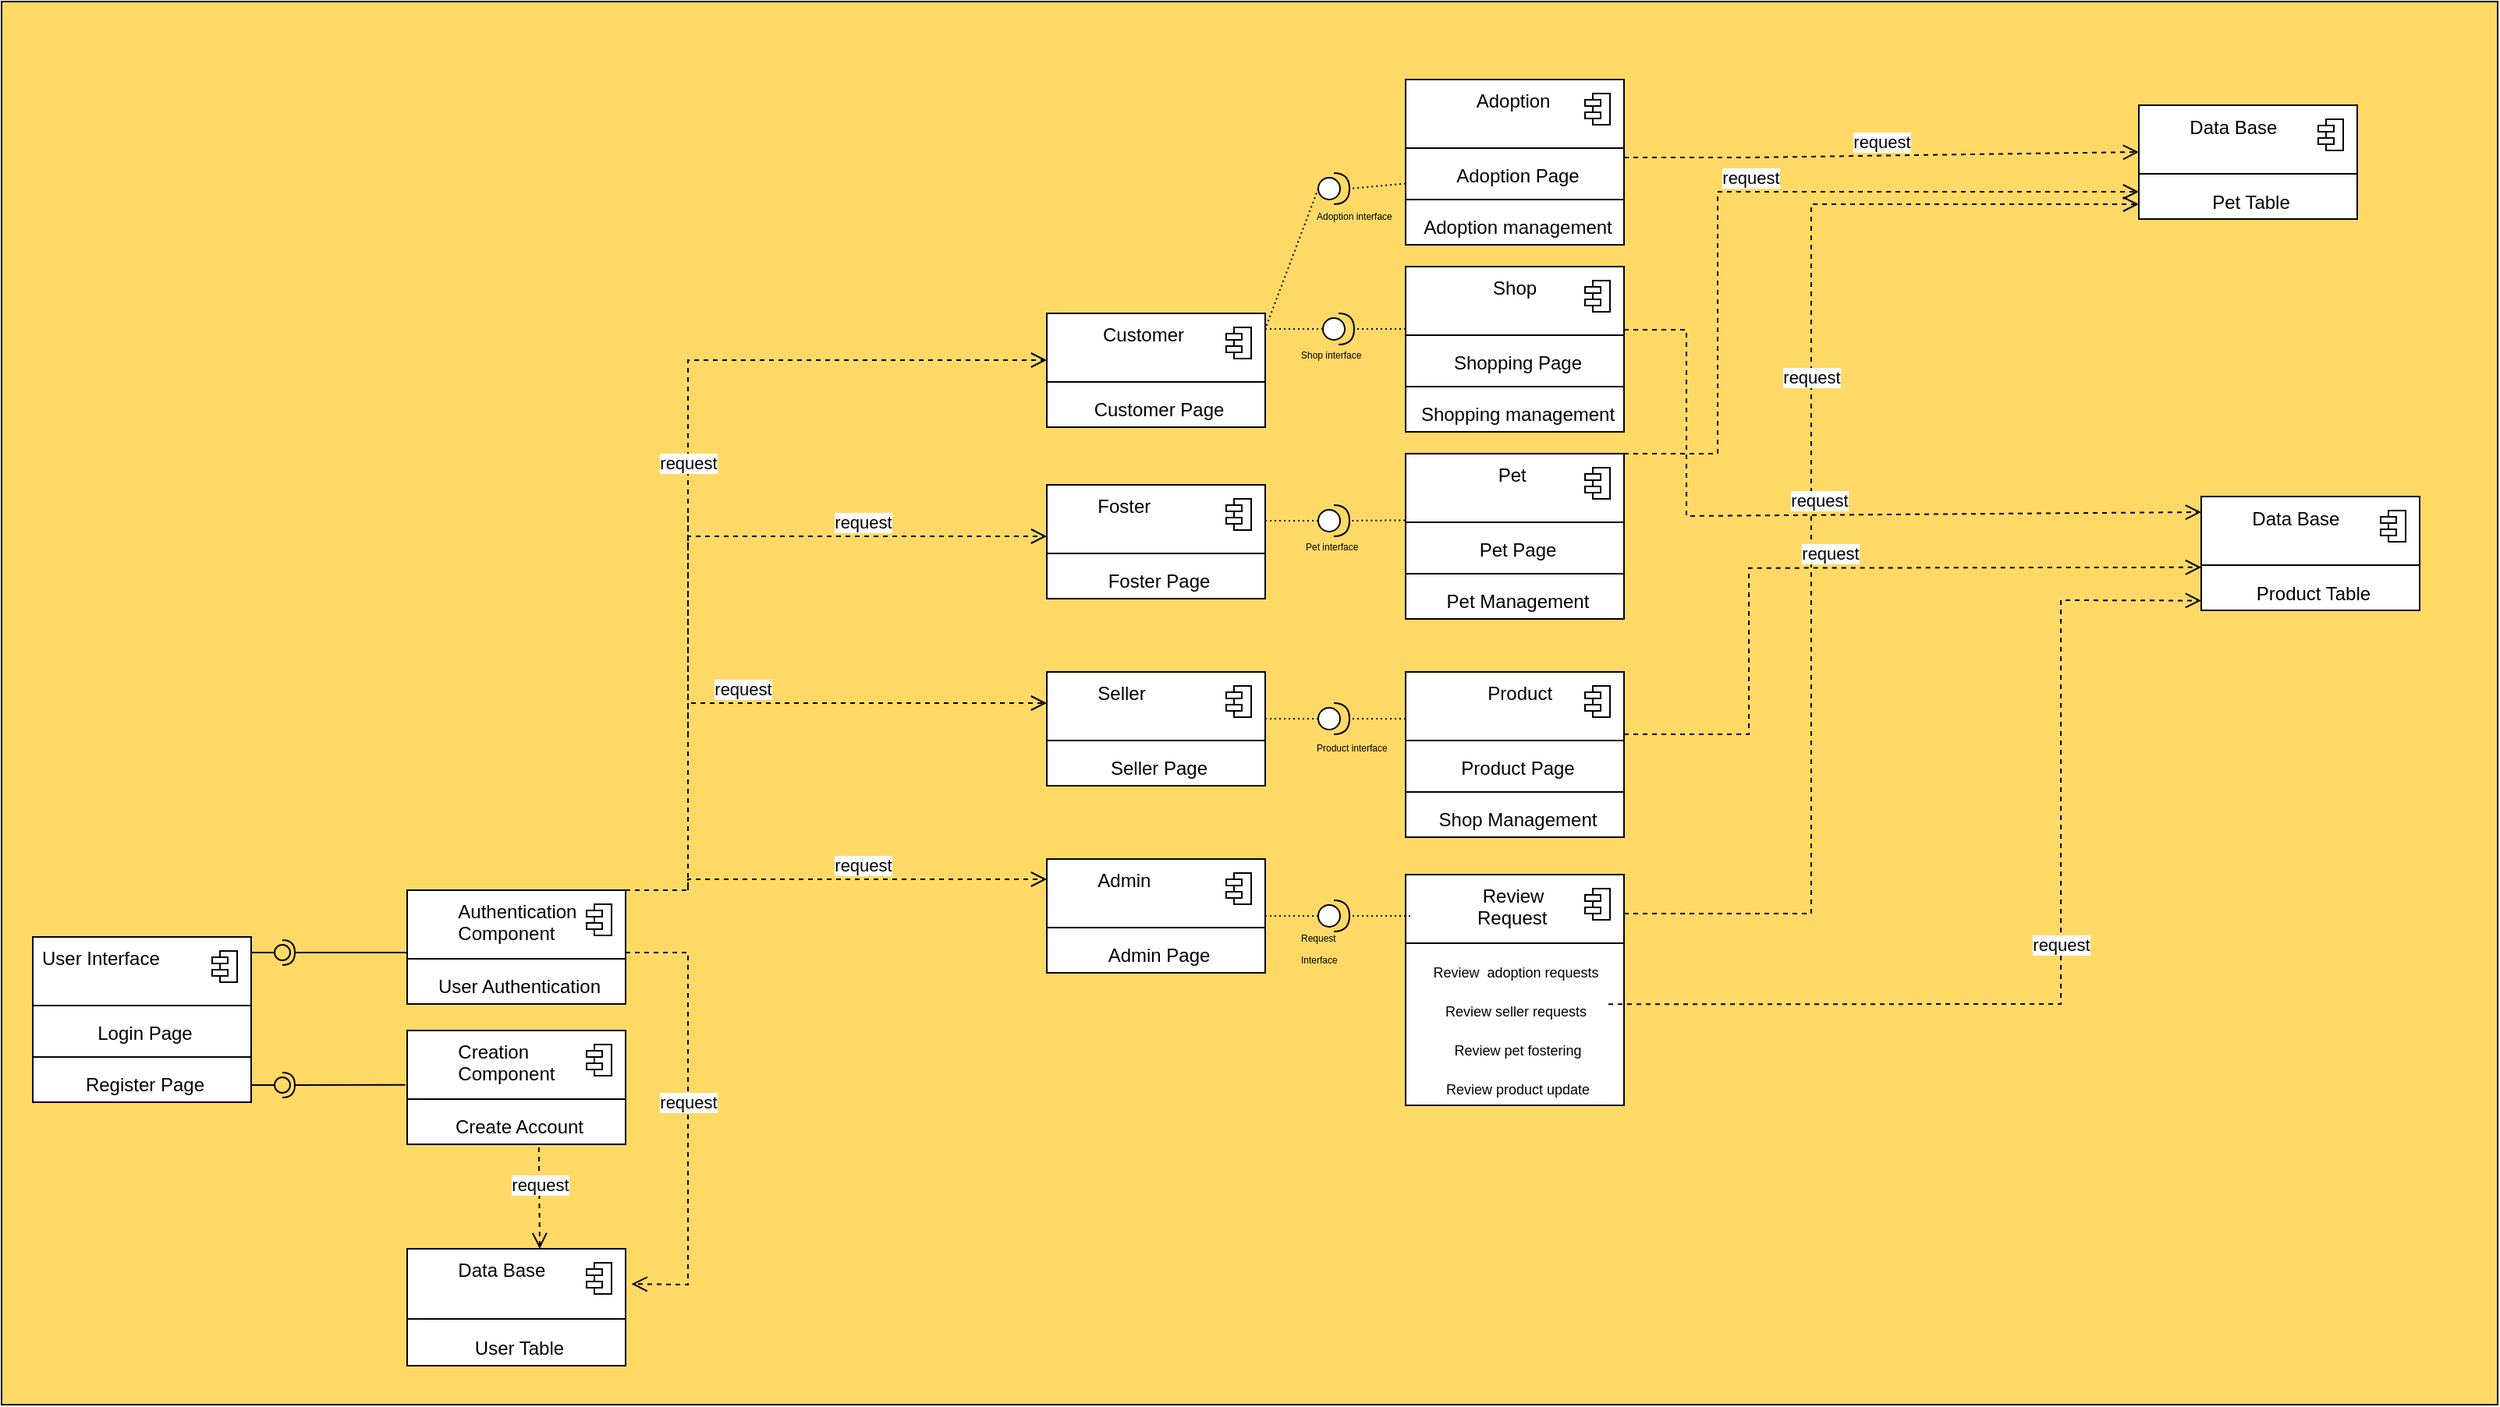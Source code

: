 <mxfile version="24.0.7" type="device">
  <diagram name="Page-1" id="DwCZPOJMU9MB61knrAeJ">
    <mxGraphModel dx="3190" dy="2418" grid="1" gridSize="10" guides="1" tooltips="1" connect="1" arrows="1" fold="1" page="1" pageScale="1" pageWidth="850" pageHeight="1100" math="0" shadow="0">
      <root>
        <mxCell id="0" />
        <mxCell id="1" parent="0" />
        <mxCell id="2sAAKsw5PzMiVldp9nGo-228" value="" style="rounded=0;whiteSpace=wrap;html=1;fillColor=#FFD966;" vertex="1" parent="1">
          <mxGeometry x="30" y="-350" width="1600" height="900" as="geometry" />
        </mxCell>
        <mxCell id="2sAAKsw5PzMiVldp9nGo-357" value="" style="fontStyle=1;align=center;verticalAlign=top;childLayout=stackLayout;horizontal=1;horizontalStack=0;resizeParent=1;resizeParentMax=0;resizeLast=0;marginBottom=0;" vertex="1" parent="1">
          <mxGeometry x="50" y="250" width="140" height="106" as="geometry" />
        </mxCell>
        <mxCell id="2sAAKsw5PzMiVldp9nGo-358" value="User Interface" style="html=1;align=left;spacingLeft=4;verticalAlign=top;strokeColor=none;fillColor=none;whiteSpace=wrap;" vertex="1" parent="2sAAKsw5PzMiVldp9nGo-357">
          <mxGeometry width="140" height="40" as="geometry" />
        </mxCell>
        <mxCell id="2sAAKsw5PzMiVldp9nGo-359" value="" style="shape=module;jettyWidth=10;jettyHeight=4;" vertex="1" parent="2sAAKsw5PzMiVldp9nGo-358">
          <mxGeometry x="1" width="16" height="20" relative="1" as="geometry">
            <mxPoint x="-25" y="9" as="offset" />
          </mxGeometry>
        </mxCell>
        <mxCell id="2sAAKsw5PzMiVldp9nGo-360" value="" style="line;strokeWidth=1;fillColor=none;align=left;verticalAlign=middle;spacingTop=-1;spacingLeft=3;spacingRight=3;rotatable=0;labelPosition=right;points=[];portConstraint=eastwest;" vertex="1" parent="2sAAKsw5PzMiVldp9nGo-357">
          <mxGeometry y="40" width="140" height="8" as="geometry" />
        </mxCell>
        <mxCell id="2sAAKsw5PzMiVldp9nGo-361" value="Login Page" style="html=1;align=center;spacingLeft=4;verticalAlign=top;strokeColor=none;fillColor=none;whiteSpace=wrap;" vertex="1" parent="2sAAKsw5PzMiVldp9nGo-357">
          <mxGeometry y="48" width="140" height="25" as="geometry" />
        </mxCell>
        <mxCell id="2sAAKsw5PzMiVldp9nGo-362" value="" style="line;strokeWidth=1;fillColor=none;align=left;verticalAlign=middle;spacingTop=-1;spacingLeft=3;spacingRight=3;rotatable=0;labelPosition=right;points=[];portConstraint=eastwest;" vertex="1" parent="2sAAKsw5PzMiVldp9nGo-357">
          <mxGeometry y="73" width="140" height="8" as="geometry" />
        </mxCell>
        <mxCell id="2sAAKsw5PzMiVldp9nGo-363" value="Register Page" style="html=1;align=center;spacingLeft=4;verticalAlign=top;strokeColor=none;fillColor=none;whiteSpace=wrap;" vertex="1" parent="2sAAKsw5PzMiVldp9nGo-357">
          <mxGeometry y="81" width="140" height="25" as="geometry" />
        </mxCell>
        <mxCell id="2sAAKsw5PzMiVldp9nGo-364" value="" style="fontStyle=1;align=center;verticalAlign=top;childLayout=stackLayout;horizontal=1;horizontalStack=0;resizeParent=1;resizeParentMax=0;resizeLast=0;marginBottom=0;" vertex="1" parent="1">
          <mxGeometry x="290" y="220" width="140" height="73" as="geometry" />
        </mxCell>
        <mxCell id="2sAAKsw5PzMiVldp9nGo-365" value="&lt;span style=&quot;white-space: pre;&quot;&gt;&#x9;&lt;/span&gt;Authentication&lt;div&gt;&lt;span style=&quot;white-space: pre;&quot;&gt;&#x9;&lt;/span&gt;Component&lt;br&gt;&lt;/div&gt;" style="html=1;align=left;spacingLeft=4;verticalAlign=top;strokeColor=none;fillColor=none;whiteSpace=wrap;" vertex="1" parent="2sAAKsw5PzMiVldp9nGo-364">
          <mxGeometry width="140" height="40" as="geometry" />
        </mxCell>
        <mxCell id="2sAAKsw5PzMiVldp9nGo-366" value="" style="shape=module;jettyWidth=10;jettyHeight=4;" vertex="1" parent="2sAAKsw5PzMiVldp9nGo-365">
          <mxGeometry x="1" width="16" height="20" relative="1" as="geometry">
            <mxPoint x="-25" y="9" as="offset" />
          </mxGeometry>
        </mxCell>
        <mxCell id="2sAAKsw5PzMiVldp9nGo-367" value="" style="line;strokeWidth=1;fillColor=none;align=left;verticalAlign=middle;spacingTop=-1;spacingLeft=3;spacingRight=3;rotatable=0;labelPosition=right;points=[];portConstraint=eastwest;" vertex="1" parent="2sAAKsw5PzMiVldp9nGo-364">
          <mxGeometry y="40" width="140" height="8" as="geometry" />
        </mxCell>
        <mxCell id="2sAAKsw5PzMiVldp9nGo-368" value="User Authentication" style="html=1;align=center;spacingLeft=4;verticalAlign=top;strokeColor=none;fillColor=none;whiteSpace=wrap;" vertex="1" parent="2sAAKsw5PzMiVldp9nGo-364">
          <mxGeometry y="48" width="140" height="25" as="geometry" />
        </mxCell>
        <mxCell id="2sAAKsw5PzMiVldp9nGo-369" value="" style="ellipse;whiteSpace=wrap;html=1;align=center;aspect=fixed;fillColor=none;strokeColor=none;resizable=0;perimeter=centerPerimeter;rotatable=0;allowArrows=0;points=[];outlineConnect=1;" vertex="1" parent="1">
          <mxGeometry x="220" y="265" width="10" height="10" as="geometry" />
        </mxCell>
        <mxCell id="2sAAKsw5PzMiVldp9nGo-370" value="" style="fontStyle=1;align=center;verticalAlign=top;childLayout=stackLayout;horizontal=1;horizontalStack=0;resizeParent=1;resizeParentMax=0;resizeLast=0;marginBottom=0;" vertex="1" parent="1">
          <mxGeometry x="290" y="310" width="140" height="73" as="geometry" />
        </mxCell>
        <mxCell id="2sAAKsw5PzMiVldp9nGo-371" value="&lt;span style=&quot;white-space: pre;&quot;&gt;&#x9;Creation&lt;/span&gt;&lt;div&gt;&lt;span style=&quot;white-space: pre;&quot;&gt;&#x9;&lt;/span&gt;Component&lt;br&gt;&lt;/div&gt;" style="html=1;align=left;spacingLeft=4;verticalAlign=top;strokeColor=none;fillColor=none;whiteSpace=wrap;" vertex="1" parent="2sAAKsw5PzMiVldp9nGo-370">
          <mxGeometry width="140" height="40" as="geometry" />
        </mxCell>
        <mxCell id="2sAAKsw5PzMiVldp9nGo-372" value="" style="shape=module;jettyWidth=10;jettyHeight=4;" vertex="1" parent="2sAAKsw5PzMiVldp9nGo-371">
          <mxGeometry x="1" width="16" height="20" relative="1" as="geometry">
            <mxPoint x="-25" y="9" as="offset" />
          </mxGeometry>
        </mxCell>
        <mxCell id="2sAAKsw5PzMiVldp9nGo-373" value="" style="line;strokeWidth=1;fillColor=none;align=left;verticalAlign=middle;spacingTop=-1;spacingLeft=3;spacingRight=3;rotatable=0;labelPosition=right;points=[];portConstraint=eastwest;" vertex="1" parent="2sAAKsw5PzMiVldp9nGo-370">
          <mxGeometry y="40" width="140" height="8" as="geometry" />
        </mxCell>
        <mxCell id="2sAAKsw5PzMiVldp9nGo-374" value="Create Account" style="html=1;align=center;spacingLeft=4;verticalAlign=top;strokeColor=none;fillColor=none;whiteSpace=wrap;" vertex="1" parent="2sAAKsw5PzMiVldp9nGo-370">
          <mxGeometry y="48" width="140" height="25" as="geometry" />
        </mxCell>
        <mxCell id="2sAAKsw5PzMiVldp9nGo-375" value="" style="rounded=0;orthogonalLoop=1;jettySize=auto;html=1;endArrow=halfCircle;endFill=0;endSize=6;strokeWidth=1;sketch=0;exitX=0;exitY=1;exitDx=0;exitDy=0;" edge="1" parent="1" source="2sAAKsw5PzMiVldp9nGo-365" target="2sAAKsw5PzMiVldp9nGo-377">
          <mxGeometry relative="1" as="geometry">
            <mxPoint x="230" y="260" as="sourcePoint" />
          </mxGeometry>
        </mxCell>
        <mxCell id="2sAAKsw5PzMiVldp9nGo-376" value="" style="rounded=0;orthogonalLoop=1;jettySize=auto;html=1;endArrow=oval;endFill=0;sketch=0;sourcePerimeterSpacing=0;targetPerimeterSpacing=0;endSize=10;" edge="1" parent="1" target="2sAAKsw5PzMiVldp9nGo-377">
          <mxGeometry relative="1" as="geometry">
            <mxPoint x="190" y="260" as="sourcePoint" />
          </mxGeometry>
        </mxCell>
        <mxCell id="2sAAKsw5PzMiVldp9nGo-377" value="" style="ellipse;whiteSpace=wrap;html=1;align=center;aspect=fixed;fillColor=none;strokeColor=none;resizable=0;perimeter=centerPerimeter;rotatable=0;allowArrows=0;points=[];outlineConnect=1;" vertex="1" parent="1">
          <mxGeometry x="205" y="255" width="10" height="10" as="geometry" />
        </mxCell>
        <mxCell id="2sAAKsw5PzMiVldp9nGo-378" value="" style="rounded=0;orthogonalLoop=1;jettySize=auto;html=1;endArrow=halfCircle;endFill=0;endSize=6;strokeWidth=1;sketch=0;exitX=-0.008;exitY=0.873;exitDx=0;exitDy=0;exitPerimeter=0;" edge="1" parent="1" source="2sAAKsw5PzMiVldp9nGo-371" target="2sAAKsw5PzMiVldp9nGo-380">
          <mxGeometry relative="1" as="geometry">
            <mxPoint x="230" y="345" as="sourcePoint" />
          </mxGeometry>
        </mxCell>
        <mxCell id="2sAAKsw5PzMiVldp9nGo-379" value="" style="rounded=0;orthogonalLoop=1;jettySize=auto;html=1;endArrow=oval;endFill=0;sketch=0;sourcePerimeterSpacing=0;targetPerimeterSpacing=0;endSize=10;" edge="1" parent="1" target="2sAAKsw5PzMiVldp9nGo-380">
          <mxGeometry relative="1" as="geometry">
            <mxPoint x="190" y="345" as="sourcePoint" />
          </mxGeometry>
        </mxCell>
        <mxCell id="2sAAKsw5PzMiVldp9nGo-380" value="" style="ellipse;whiteSpace=wrap;html=1;align=center;aspect=fixed;fillColor=none;strokeColor=none;resizable=0;perimeter=centerPerimeter;rotatable=0;allowArrows=0;points=[];outlineConnect=1;" vertex="1" parent="1">
          <mxGeometry x="205" y="340" width="10" height="10" as="geometry" />
        </mxCell>
        <mxCell id="2sAAKsw5PzMiVldp9nGo-381" value="" style="fontStyle=1;align=center;verticalAlign=top;childLayout=stackLayout;horizontal=1;horizontalStack=0;resizeParent=1;resizeParentMax=0;resizeLast=0;marginBottom=0;" vertex="1" parent="1">
          <mxGeometry x="700" y="200" width="140" height="73" as="geometry" />
        </mxCell>
        <mxCell id="2sAAKsw5PzMiVldp9nGo-382" value="&lt;span style=&quot;white-space: pre;&quot;&gt;&#x9;&lt;/span&gt;Admin" style="html=1;align=left;spacingLeft=4;verticalAlign=top;strokeColor=none;fillColor=none;whiteSpace=wrap;" vertex="1" parent="2sAAKsw5PzMiVldp9nGo-381">
          <mxGeometry width="140" height="40" as="geometry" />
        </mxCell>
        <mxCell id="2sAAKsw5PzMiVldp9nGo-383" value="" style="shape=module;jettyWidth=10;jettyHeight=4;" vertex="1" parent="2sAAKsw5PzMiVldp9nGo-382">
          <mxGeometry x="1" width="16" height="20" relative="1" as="geometry">
            <mxPoint x="-25" y="9" as="offset" />
          </mxGeometry>
        </mxCell>
        <mxCell id="2sAAKsw5PzMiVldp9nGo-384" value="" style="line;strokeWidth=1;fillColor=none;align=left;verticalAlign=middle;spacingTop=-1;spacingLeft=3;spacingRight=3;rotatable=0;labelPosition=right;points=[];portConstraint=eastwest;" vertex="1" parent="2sAAKsw5PzMiVldp9nGo-381">
          <mxGeometry y="40" width="140" height="8" as="geometry" />
        </mxCell>
        <mxCell id="2sAAKsw5PzMiVldp9nGo-385" value="Admin Page" style="html=1;align=center;spacingLeft=4;verticalAlign=top;strokeColor=none;fillColor=none;whiteSpace=wrap;" vertex="1" parent="2sAAKsw5PzMiVldp9nGo-381">
          <mxGeometry y="48" width="140" height="25" as="geometry" />
        </mxCell>
        <mxCell id="2sAAKsw5PzMiVldp9nGo-386" value="" style="fontStyle=1;align=center;verticalAlign=top;childLayout=stackLayout;horizontal=1;horizontalStack=0;resizeParent=1;resizeParentMax=0;resizeLast=0;marginBottom=0;" vertex="1" parent="1">
          <mxGeometry x="930" y="-180" width="140" height="106" as="geometry" />
        </mxCell>
        <mxCell id="2sAAKsw5PzMiVldp9nGo-387" value="&lt;span style=&quot;white-space: pre;&quot;&gt;&#x9;&amp;nbsp;&lt;/span&gt;&amp;nbsp; &amp;nbsp; &amp;nbsp; Shop" style="html=1;align=left;spacingLeft=4;verticalAlign=top;strokeColor=none;fillColor=none;whiteSpace=wrap;" vertex="1" parent="2sAAKsw5PzMiVldp9nGo-386">
          <mxGeometry width="140" height="40" as="geometry" />
        </mxCell>
        <mxCell id="2sAAKsw5PzMiVldp9nGo-388" value="" style="shape=module;jettyWidth=10;jettyHeight=4;" vertex="1" parent="2sAAKsw5PzMiVldp9nGo-387">
          <mxGeometry x="1" width="16" height="20" relative="1" as="geometry">
            <mxPoint x="-25" y="9" as="offset" />
          </mxGeometry>
        </mxCell>
        <mxCell id="2sAAKsw5PzMiVldp9nGo-389" value="" style="line;strokeWidth=1;fillColor=none;align=left;verticalAlign=middle;spacingTop=-1;spacingLeft=3;spacingRight=3;rotatable=0;labelPosition=right;points=[];portConstraint=eastwest;" vertex="1" parent="2sAAKsw5PzMiVldp9nGo-386">
          <mxGeometry y="40" width="140" height="8" as="geometry" />
        </mxCell>
        <mxCell id="2sAAKsw5PzMiVldp9nGo-390" value="Shopping Page" style="html=1;align=center;spacingLeft=4;verticalAlign=top;strokeColor=none;fillColor=none;whiteSpace=wrap;" vertex="1" parent="2sAAKsw5PzMiVldp9nGo-386">
          <mxGeometry y="48" width="140" height="25" as="geometry" />
        </mxCell>
        <mxCell id="2sAAKsw5PzMiVldp9nGo-391" value="" style="line;strokeWidth=1;fillColor=none;align=left;verticalAlign=middle;spacingTop=-1;spacingLeft=3;spacingRight=3;rotatable=0;labelPosition=right;points=[];portConstraint=eastwest;" vertex="1" parent="2sAAKsw5PzMiVldp9nGo-386">
          <mxGeometry y="73" width="140" height="8" as="geometry" />
        </mxCell>
        <mxCell id="2sAAKsw5PzMiVldp9nGo-392" value="Shopping management" style="html=1;align=center;spacingLeft=4;verticalAlign=top;strokeColor=none;fillColor=none;whiteSpace=wrap;" vertex="1" parent="2sAAKsw5PzMiVldp9nGo-386">
          <mxGeometry y="81" width="140" height="25" as="geometry" />
        </mxCell>
        <mxCell id="2sAAKsw5PzMiVldp9nGo-393" value="" style="fontStyle=1;align=center;verticalAlign=top;childLayout=stackLayout;horizontal=1;horizontalStack=0;resizeParent=1;resizeParentMax=0;resizeLast=0;marginBottom=0;" vertex="1" parent="1">
          <mxGeometry x="930" y="210" width="140" height="148" as="geometry" />
        </mxCell>
        <mxCell id="2sAAKsw5PzMiVldp9nGo-394" value="&lt;span style=&quot;white-space: pre;&quot;&gt;&#x9;&amp;nbsp;&lt;/span&gt;&amp;nbsp; &amp;nbsp; Review&amp;nbsp;&lt;div&gt;&lt;span style=&quot;white-space: pre;&quot;&gt;&#x9;&lt;/span&gt;&amp;nbsp; &amp;nbsp; Request&lt;/div&gt;" style="html=1;align=left;spacingLeft=4;verticalAlign=top;strokeColor=none;fillColor=none;whiteSpace=wrap;" vertex="1" parent="2sAAKsw5PzMiVldp9nGo-393">
          <mxGeometry width="140" height="40" as="geometry" />
        </mxCell>
        <mxCell id="2sAAKsw5PzMiVldp9nGo-395" value="" style="shape=module;jettyWidth=10;jettyHeight=4;" vertex="1" parent="2sAAKsw5PzMiVldp9nGo-394">
          <mxGeometry x="1" width="16" height="20" relative="1" as="geometry">
            <mxPoint x="-25" y="9" as="offset" />
          </mxGeometry>
        </mxCell>
        <mxCell id="2sAAKsw5PzMiVldp9nGo-396" value="" style="line;strokeWidth=1;fillColor=none;align=left;verticalAlign=middle;spacingTop=-1;spacingLeft=3;spacingRight=3;rotatable=0;labelPosition=right;points=[];portConstraint=eastwest;" vertex="1" parent="2sAAKsw5PzMiVldp9nGo-393">
          <mxGeometry y="40" width="140" height="8" as="geometry" />
        </mxCell>
        <mxCell id="2sAAKsw5PzMiVldp9nGo-397" value="&lt;font style=&quot;font-size: 9px;&quot;&gt;Review&amp;nbsp; adoption requests&amp;nbsp;&lt;/font&gt;&lt;div&gt;&lt;br&gt;&lt;/div&gt;&lt;div&gt;&lt;div&gt;&amp;nbsp;&lt;/div&gt;&lt;/div&gt;" style="html=1;align=center;spacingLeft=4;verticalAlign=top;strokeColor=none;fillColor=none;whiteSpace=wrap;" vertex="1" parent="2sAAKsw5PzMiVldp9nGo-393">
          <mxGeometry y="48" width="140" height="25" as="geometry" />
        </mxCell>
        <mxCell id="2sAAKsw5PzMiVldp9nGo-398" value="&lt;div&gt;&lt;div&gt;&lt;font style=&quot;font-size: 9px;&quot;&gt;Review seller requests&amp;nbsp;&lt;/font&gt;&lt;/div&gt;&lt;/div&gt;" style="html=1;align=center;spacingLeft=4;verticalAlign=top;strokeColor=none;fillColor=none;whiteSpace=wrap;" vertex="1" parent="2sAAKsw5PzMiVldp9nGo-393">
          <mxGeometry y="73" width="140" height="25" as="geometry" />
        </mxCell>
        <mxCell id="2sAAKsw5PzMiVldp9nGo-399" value="&lt;div&gt;&lt;div&gt;&lt;font style=&quot;font-size: 9px;&quot;&gt;Review pet fostering&lt;/font&gt;&lt;/div&gt;&lt;/div&gt;&lt;div&gt;&lt;div&gt;&amp;nbsp;&lt;/div&gt;&lt;/div&gt;" style="html=1;align=center;spacingLeft=4;verticalAlign=top;strokeColor=none;fillColor=none;whiteSpace=wrap;" vertex="1" parent="2sAAKsw5PzMiVldp9nGo-393">
          <mxGeometry y="98" width="140" height="25" as="geometry" />
        </mxCell>
        <mxCell id="2sAAKsw5PzMiVldp9nGo-400" value="&lt;div&gt;&lt;div&gt;&lt;font style=&quot;font-size: 9px;&quot;&gt;Review product update&lt;/font&gt;&lt;/div&gt;&lt;/div&gt;" style="html=1;align=center;spacingLeft=4;verticalAlign=top;strokeColor=none;fillColor=none;whiteSpace=wrap;" vertex="1" parent="2sAAKsw5PzMiVldp9nGo-393">
          <mxGeometry y="123" width="140" height="25" as="geometry" />
        </mxCell>
        <mxCell id="2sAAKsw5PzMiVldp9nGo-401" value="" style="fontStyle=1;align=center;verticalAlign=top;childLayout=stackLayout;horizontal=1;horizontalStack=0;resizeParent=1;resizeParentMax=0;resizeLast=0;marginBottom=0;" vertex="1" parent="1">
          <mxGeometry x="700" y="80" width="140" height="73" as="geometry" />
        </mxCell>
        <mxCell id="2sAAKsw5PzMiVldp9nGo-402" value="&lt;span style=&quot;white-space: pre;&quot;&gt;&#x9;&lt;/span&gt;Seller" style="html=1;align=left;spacingLeft=4;verticalAlign=top;strokeColor=none;fillColor=none;whiteSpace=wrap;" vertex="1" parent="2sAAKsw5PzMiVldp9nGo-401">
          <mxGeometry width="140" height="40" as="geometry" />
        </mxCell>
        <mxCell id="2sAAKsw5PzMiVldp9nGo-403" value="" style="shape=module;jettyWidth=10;jettyHeight=4;" vertex="1" parent="2sAAKsw5PzMiVldp9nGo-402">
          <mxGeometry x="1" width="16" height="20" relative="1" as="geometry">
            <mxPoint x="-25" y="9" as="offset" />
          </mxGeometry>
        </mxCell>
        <mxCell id="2sAAKsw5PzMiVldp9nGo-404" value="" style="line;strokeWidth=1;fillColor=none;align=left;verticalAlign=middle;spacingTop=-1;spacingLeft=3;spacingRight=3;rotatable=0;labelPosition=right;points=[];portConstraint=eastwest;" vertex="1" parent="2sAAKsw5PzMiVldp9nGo-401">
          <mxGeometry y="40" width="140" height="8" as="geometry" />
        </mxCell>
        <mxCell id="2sAAKsw5PzMiVldp9nGo-405" value="Seller Page" style="html=1;align=center;spacingLeft=4;verticalAlign=top;strokeColor=none;fillColor=none;whiteSpace=wrap;" vertex="1" parent="2sAAKsw5PzMiVldp9nGo-401">
          <mxGeometry y="48" width="140" height="25" as="geometry" />
        </mxCell>
        <mxCell id="2sAAKsw5PzMiVldp9nGo-406" value="" style="fontStyle=1;align=center;verticalAlign=top;childLayout=stackLayout;horizontal=1;horizontalStack=0;resizeParent=1;resizeParentMax=0;resizeLast=0;marginBottom=0;" vertex="1" parent="1">
          <mxGeometry x="700" y="-40" width="140" height="73" as="geometry" />
        </mxCell>
        <mxCell id="2sAAKsw5PzMiVldp9nGo-407" value="&lt;span style=&quot;white-space: pre;&quot;&gt;&#x9;&lt;/span&gt;Foster" style="html=1;align=left;spacingLeft=4;verticalAlign=top;strokeColor=none;fillColor=none;whiteSpace=wrap;" vertex="1" parent="2sAAKsw5PzMiVldp9nGo-406">
          <mxGeometry width="140" height="40" as="geometry" />
        </mxCell>
        <mxCell id="2sAAKsw5PzMiVldp9nGo-408" value="" style="shape=module;jettyWidth=10;jettyHeight=4;" vertex="1" parent="2sAAKsw5PzMiVldp9nGo-407">
          <mxGeometry x="1" width="16" height="20" relative="1" as="geometry">
            <mxPoint x="-25" y="9" as="offset" />
          </mxGeometry>
        </mxCell>
        <mxCell id="2sAAKsw5PzMiVldp9nGo-409" value="" style="line;strokeWidth=1;fillColor=none;align=left;verticalAlign=middle;spacingTop=-1;spacingLeft=3;spacingRight=3;rotatable=0;labelPosition=right;points=[];portConstraint=eastwest;" vertex="1" parent="2sAAKsw5PzMiVldp9nGo-406">
          <mxGeometry y="40" width="140" height="8" as="geometry" />
        </mxCell>
        <mxCell id="2sAAKsw5PzMiVldp9nGo-410" value="Foster Page" style="html=1;align=center;spacingLeft=4;verticalAlign=top;strokeColor=none;fillColor=none;whiteSpace=wrap;" vertex="1" parent="2sAAKsw5PzMiVldp9nGo-406">
          <mxGeometry y="48" width="140" height="25" as="geometry" />
        </mxCell>
        <mxCell id="2sAAKsw5PzMiVldp9nGo-411" value="&lt;font style=&quot;font-size: 6px;&quot;&gt;Request&lt;/font&gt;&lt;div&gt;&lt;font style=&quot;font-size: 6px;&quot;&gt;Interface&lt;/font&gt;&lt;/div&gt;" style="text;strokeColor=none;fillColor=none;spacingLeft=4;spacingRight=4;overflow=hidden;rotatable=0;points=[[0,0.5],[1,0.5]];portConstraint=eastwest;fontSize=12;whiteSpace=wrap;html=1;" vertex="1" parent="1">
          <mxGeometry x="857" y="235" width="60" height="40" as="geometry" />
        </mxCell>
        <mxCell id="2sAAKsw5PzMiVldp9nGo-412" value="" style="fontStyle=1;align=center;verticalAlign=top;childLayout=stackLayout;horizontal=1;horizontalStack=0;resizeParent=1;resizeParentMax=0;resizeLast=0;marginBottom=0;" vertex="1" parent="1">
          <mxGeometry x="700" y="-150" width="140" height="73" as="geometry" />
        </mxCell>
        <mxCell id="2sAAKsw5PzMiVldp9nGo-413" value="&lt;span style=&quot;white-space: pre;&quot;&gt;&#x9;&lt;/span&gt;&amp;nbsp;Customer" style="html=1;align=left;spacingLeft=4;verticalAlign=top;strokeColor=none;fillColor=none;whiteSpace=wrap;" vertex="1" parent="2sAAKsw5PzMiVldp9nGo-412">
          <mxGeometry width="140" height="40" as="geometry" />
        </mxCell>
        <mxCell id="2sAAKsw5PzMiVldp9nGo-414" value="" style="shape=module;jettyWidth=10;jettyHeight=4;" vertex="1" parent="2sAAKsw5PzMiVldp9nGo-413">
          <mxGeometry x="1" width="16" height="20" relative="1" as="geometry">
            <mxPoint x="-25" y="9" as="offset" />
          </mxGeometry>
        </mxCell>
        <mxCell id="2sAAKsw5PzMiVldp9nGo-415" value="" style="line;strokeWidth=1;fillColor=none;align=left;verticalAlign=middle;spacingTop=-1;spacingLeft=3;spacingRight=3;rotatable=0;labelPosition=right;points=[];portConstraint=eastwest;" vertex="1" parent="2sAAKsw5PzMiVldp9nGo-412">
          <mxGeometry y="40" width="140" height="8" as="geometry" />
        </mxCell>
        <mxCell id="2sAAKsw5PzMiVldp9nGo-416" value="Customer Page" style="html=1;align=center;spacingLeft=4;verticalAlign=top;strokeColor=none;fillColor=none;whiteSpace=wrap;" vertex="1" parent="2sAAKsw5PzMiVldp9nGo-412">
          <mxGeometry y="48" width="140" height="25" as="geometry" />
        </mxCell>
        <mxCell id="2sAAKsw5PzMiVldp9nGo-417" value="" style="endArrow=none;html=1;rounded=0;dashed=1;dashPattern=1 2;entryX=0;entryY=0.5;entryDx=0;entryDy=0;entryPerimeter=0;exitX=0.019;exitY=0.842;exitDx=0;exitDy=0;exitPerimeter=0;" edge="1" parent="1">
          <mxGeometry relative="1" as="geometry">
            <mxPoint x="932.66" y="-17.32" as="sourcePoint" />
            <mxPoint x="894" y="-17" as="targetPoint" />
          </mxGeometry>
        </mxCell>
        <mxCell id="2sAAKsw5PzMiVldp9nGo-418" value="" style="endArrow=none;html=1;rounded=0;dashed=1;dashPattern=1 2;entryX=0;entryY=0.5;entryDx=0;entryDy=0;entryPerimeter=0;exitX=1;exitY=0.5;exitDx=0;exitDy=0;exitPerimeter=0;" edge="1" parent="1">
          <mxGeometry relative="1" as="geometry">
            <mxPoint x="874" y="-17" as="sourcePoint" />
            <mxPoint x="840" y="-17" as="targetPoint" />
          </mxGeometry>
        </mxCell>
        <mxCell id="2sAAKsw5PzMiVldp9nGo-419" value="" style="fontStyle=1;align=center;verticalAlign=top;childLayout=stackLayout;horizontal=1;horizontalStack=0;resizeParent=1;resizeParentMax=0;resizeLast=0;marginBottom=0;" vertex="1" parent="1">
          <mxGeometry x="930" y="-60" width="140" height="106" as="geometry" />
        </mxCell>
        <mxCell id="2sAAKsw5PzMiVldp9nGo-420" value="&lt;span style=&quot;white-space: pre;&quot;&gt;&#x9;&lt;/span&gt;&lt;span style=&quot;white-space: pre;&quot;&gt;&#x9;&lt;/span&gt;Pet" style="html=1;align=left;spacingLeft=4;verticalAlign=top;strokeColor=none;fillColor=none;whiteSpace=wrap;" vertex="1" parent="2sAAKsw5PzMiVldp9nGo-419">
          <mxGeometry width="140" height="40" as="geometry" />
        </mxCell>
        <mxCell id="2sAAKsw5PzMiVldp9nGo-421" value="" style="shape=module;jettyWidth=10;jettyHeight=4;" vertex="1" parent="2sAAKsw5PzMiVldp9nGo-420">
          <mxGeometry x="1" width="16" height="20" relative="1" as="geometry">
            <mxPoint x="-25" y="9" as="offset" />
          </mxGeometry>
        </mxCell>
        <mxCell id="2sAAKsw5PzMiVldp9nGo-422" value="" style="line;strokeWidth=1;fillColor=none;align=left;verticalAlign=middle;spacingTop=-1;spacingLeft=3;spacingRight=3;rotatable=0;labelPosition=right;points=[];portConstraint=eastwest;" vertex="1" parent="2sAAKsw5PzMiVldp9nGo-419">
          <mxGeometry y="40" width="140" height="8" as="geometry" />
        </mxCell>
        <mxCell id="2sAAKsw5PzMiVldp9nGo-423" value="Pet Page" style="html=1;align=center;spacingLeft=4;verticalAlign=top;strokeColor=none;fillColor=none;whiteSpace=wrap;" vertex="1" parent="2sAAKsw5PzMiVldp9nGo-419">
          <mxGeometry y="48" width="140" height="25" as="geometry" />
        </mxCell>
        <mxCell id="2sAAKsw5PzMiVldp9nGo-424" value="" style="line;strokeWidth=1;fillColor=none;align=left;verticalAlign=middle;spacingTop=-1;spacingLeft=3;spacingRight=3;rotatable=0;labelPosition=right;points=[];portConstraint=eastwest;" vertex="1" parent="2sAAKsw5PzMiVldp9nGo-419">
          <mxGeometry y="73" width="140" height="8" as="geometry" />
        </mxCell>
        <mxCell id="2sAAKsw5PzMiVldp9nGo-425" value="Pet Management" style="html=1;align=center;spacingLeft=4;verticalAlign=top;strokeColor=none;fillColor=none;whiteSpace=wrap;" vertex="1" parent="2sAAKsw5PzMiVldp9nGo-419">
          <mxGeometry y="81" width="140" height="25" as="geometry" />
        </mxCell>
        <mxCell id="2sAAKsw5PzMiVldp9nGo-426" value="" style="endArrow=none;html=1;rounded=0;dashed=1;dashPattern=1 2;entryX=0;entryY=0.5;entryDx=0;entryDy=0;entryPerimeter=0;exitX=0;exitY=0.75;exitDx=0;exitDy=0;" edge="1" parent="1" source="2sAAKsw5PzMiVldp9nGo-445">
          <mxGeometry relative="1" as="geometry">
            <mxPoint x="913" y="-229" as="sourcePoint" />
            <mxPoint x="894" y="-230" as="targetPoint" />
          </mxGeometry>
        </mxCell>
        <mxCell id="2sAAKsw5PzMiVldp9nGo-427" value="" style="endArrow=none;html=1;rounded=0;dashed=1;dashPattern=1 2;entryX=1;entryY=0.25;entryDx=0;entryDy=0;exitX=1;exitY=0.5;exitDx=0;exitDy=0;exitPerimeter=0;" edge="1" parent="1" target="2sAAKsw5PzMiVldp9nGo-413">
          <mxGeometry relative="1" as="geometry">
            <mxPoint x="874" y="-230" as="sourcePoint" />
            <mxPoint x="840" y="-230" as="targetPoint" />
          </mxGeometry>
        </mxCell>
        <mxCell id="2sAAKsw5PzMiVldp9nGo-428" value="" style="shape=providedRequiredInterface;html=1;verticalLabelPosition=bottom;sketch=0;rotation=0;" vertex="1" parent="1">
          <mxGeometry x="874" y="-240" width="20" height="20" as="geometry" />
        </mxCell>
        <mxCell id="2sAAKsw5PzMiVldp9nGo-429" value="" style="endArrow=none;html=1;rounded=0;dashed=1;dashPattern=1 2;entryX=0;entryY=0.5;entryDx=0;entryDy=0;entryPerimeter=0;exitX=-0.019;exitY=0.889;exitDx=0;exitDy=0;exitPerimeter=0;" edge="1" parent="1">
          <mxGeometry relative="1" as="geometry">
            <mxPoint x="930" y="-140" as="sourcePoint" />
            <mxPoint x="897" y="-140" as="targetPoint" />
          </mxGeometry>
        </mxCell>
        <mxCell id="2sAAKsw5PzMiVldp9nGo-430" value="" style="endArrow=none;html=1;rounded=0;dashed=1;dashPattern=1 2;entryX=1;entryY=0.25;entryDx=0;entryDy=0;exitX=1;exitY=0.5;exitDx=0;exitDy=0;exitPerimeter=0;" edge="1" parent="1" target="2sAAKsw5PzMiVldp9nGo-413">
          <mxGeometry relative="1" as="geometry">
            <mxPoint x="877" y="-140" as="sourcePoint" />
            <mxPoint x="843" y="-50" as="targetPoint" />
          </mxGeometry>
        </mxCell>
        <mxCell id="2sAAKsw5PzMiVldp9nGo-431" value="" style="shape=providedRequiredInterface;html=1;verticalLabelPosition=bottom;sketch=0;rotation=0;" vertex="1" parent="1">
          <mxGeometry x="877" y="-150" width="20" height="20" as="geometry" />
        </mxCell>
        <mxCell id="2sAAKsw5PzMiVldp9nGo-432" value="" style="shape=providedRequiredInterface;html=1;verticalLabelPosition=bottom;sketch=0;rotation=0;" vertex="1" parent="1">
          <mxGeometry x="874" y="-27" width="20" height="20" as="geometry" />
        </mxCell>
        <mxCell id="2sAAKsw5PzMiVldp9nGo-433" value="" style="endArrow=none;html=1;rounded=0;dashed=1;dashPattern=1 2;entryX=0;entryY=0.5;entryDx=0;entryDy=0;entryPerimeter=0;exitX=0.019;exitY=0.842;exitDx=0;exitDy=0;exitPerimeter=0;" edge="1" parent="1">
          <mxGeometry relative="1" as="geometry">
            <mxPoint x="933" y="110" as="sourcePoint" />
            <mxPoint x="894" y="110" as="targetPoint" />
          </mxGeometry>
        </mxCell>
        <mxCell id="2sAAKsw5PzMiVldp9nGo-434" value="" style="endArrow=none;html=1;rounded=0;dashed=1;dashPattern=1 2;entryX=0;entryY=0.5;entryDx=0;entryDy=0;entryPerimeter=0;exitX=1;exitY=0.5;exitDx=0;exitDy=0;exitPerimeter=0;" edge="1" parent="1">
          <mxGeometry relative="1" as="geometry">
            <mxPoint x="874" y="110" as="sourcePoint" />
            <mxPoint x="840" y="110" as="targetPoint" />
          </mxGeometry>
        </mxCell>
        <mxCell id="2sAAKsw5PzMiVldp9nGo-435" value="" style="shape=providedRequiredInterface;html=1;verticalLabelPosition=bottom;sketch=0;rotation=0;" vertex="1" parent="1">
          <mxGeometry x="874" y="100" width="20" height="20" as="geometry" />
        </mxCell>
        <mxCell id="2sAAKsw5PzMiVldp9nGo-436" value="" style="endArrow=none;html=1;rounded=0;dashed=1;dashPattern=1 2;entryX=0;entryY=0.5;entryDx=0;entryDy=0;entryPerimeter=0;exitX=0.019;exitY=0.842;exitDx=0;exitDy=0;exitPerimeter=0;" edge="1" parent="1">
          <mxGeometry relative="1" as="geometry">
            <mxPoint x="933" y="236.5" as="sourcePoint" />
            <mxPoint x="894" y="236.5" as="targetPoint" />
          </mxGeometry>
        </mxCell>
        <mxCell id="2sAAKsw5PzMiVldp9nGo-437" value="" style="endArrow=none;html=1;rounded=0;dashed=1;dashPattern=1 2;entryX=0;entryY=0.5;entryDx=0;entryDy=0;entryPerimeter=0;exitX=1;exitY=0.5;exitDx=0;exitDy=0;exitPerimeter=0;" edge="1" parent="1">
          <mxGeometry relative="1" as="geometry">
            <mxPoint x="874" y="236.5" as="sourcePoint" />
            <mxPoint x="840" y="236.5" as="targetPoint" />
          </mxGeometry>
        </mxCell>
        <mxCell id="2sAAKsw5PzMiVldp9nGo-438" value="" style="shape=providedRequiredInterface;html=1;verticalLabelPosition=bottom;sketch=0;rotation=0;" vertex="1" parent="1">
          <mxGeometry x="874" y="226.5" width="20" height="20" as="geometry" />
        </mxCell>
        <mxCell id="2sAAKsw5PzMiVldp9nGo-439" value="&lt;span style=&quot;font-size: 6px;&quot;&gt;Product interface&lt;/span&gt;" style="text;strokeColor=none;fillColor=none;spacingLeft=4;spacingRight=4;overflow=hidden;rotatable=0;points=[[0,0.5],[1,0.5]];portConstraint=eastwest;fontSize=12;whiteSpace=wrap;html=1;" vertex="1" parent="1">
          <mxGeometry x="867" y="113" width="60" height="40" as="geometry" />
        </mxCell>
        <mxCell id="2sAAKsw5PzMiVldp9nGo-440" value="&lt;span style=&quot;font-size: 6px;&quot;&gt;Pet interface&lt;/span&gt;" style="text;strokeColor=none;fillColor=none;spacingLeft=4;spacingRight=4;overflow=hidden;rotatable=0;points=[[0,0.5],[1,0.5]];portConstraint=eastwest;fontSize=12;whiteSpace=wrap;html=1;" vertex="1" parent="1">
          <mxGeometry x="860" y="-16" width="60" height="40" as="geometry" />
        </mxCell>
        <mxCell id="2sAAKsw5PzMiVldp9nGo-441" value="" style="fontStyle=1;align=center;verticalAlign=top;childLayout=stackLayout;horizontal=1;horizontalStack=0;resizeParent=1;resizeParentMax=0;resizeLast=0;marginBottom=0;" vertex="1" parent="1">
          <mxGeometry x="930" y="-300" width="140" height="106" as="geometry" />
        </mxCell>
        <mxCell id="2sAAKsw5PzMiVldp9nGo-442" value="&lt;span style=&quot;white-space: pre;&quot;&gt;&#x9;&lt;/span&gt;&amp;nbsp; &amp;nbsp; Adoption" style="html=1;align=left;spacingLeft=4;verticalAlign=top;strokeColor=none;fillColor=none;whiteSpace=wrap;" vertex="1" parent="2sAAKsw5PzMiVldp9nGo-441">
          <mxGeometry width="140" height="40" as="geometry" />
        </mxCell>
        <mxCell id="2sAAKsw5PzMiVldp9nGo-443" value="" style="shape=module;jettyWidth=10;jettyHeight=4;" vertex="1" parent="2sAAKsw5PzMiVldp9nGo-442">
          <mxGeometry x="1" width="16" height="20" relative="1" as="geometry">
            <mxPoint x="-25" y="9" as="offset" />
          </mxGeometry>
        </mxCell>
        <mxCell id="2sAAKsw5PzMiVldp9nGo-444" value="" style="line;strokeWidth=1;fillColor=none;align=left;verticalAlign=middle;spacingTop=-1;spacingLeft=3;spacingRight=3;rotatable=0;labelPosition=right;points=[];portConstraint=eastwest;" vertex="1" parent="2sAAKsw5PzMiVldp9nGo-441">
          <mxGeometry y="40" width="140" height="8" as="geometry" />
        </mxCell>
        <mxCell id="2sAAKsw5PzMiVldp9nGo-445" value="Adoption Page" style="html=1;align=center;spacingLeft=4;verticalAlign=top;strokeColor=none;fillColor=none;whiteSpace=wrap;" vertex="1" parent="2sAAKsw5PzMiVldp9nGo-441">
          <mxGeometry y="48" width="140" height="25" as="geometry" />
        </mxCell>
        <mxCell id="2sAAKsw5PzMiVldp9nGo-446" value="" style="line;strokeWidth=1;fillColor=none;align=left;verticalAlign=middle;spacingTop=-1;spacingLeft=3;spacingRight=3;rotatable=0;labelPosition=right;points=[];portConstraint=eastwest;" vertex="1" parent="2sAAKsw5PzMiVldp9nGo-441">
          <mxGeometry y="73" width="140" height="8" as="geometry" />
        </mxCell>
        <mxCell id="2sAAKsw5PzMiVldp9nGo-447" value="Adoption management" style="html=1;align=center;spacingLeft=4;verticalAlign=top;strokeColor=none;fillColor=none;whiteSpace=wrap;" vertex="1" parent="2sAAKsw5PzMiVldp9nGo-441">
          <mxGeometry y="81" width="140" height="25" as="geometry" />
        </mxCell>
        <mxCell id="2sAAKsw5PzMiVldp9nGo-448" value="" style="fontStyle=1;align=center;verticalAlign=top;childLayout=stackLayout;horizontal=1;horizontalStack=0;resizeParent=1;resizeParentMax=0;resizeLast=0;marginBottom=0;" vertex="1" parent="1">
          <mxGeometry x="930" y="80" width="140" height="106" as="geometry" />
        </mxCell>
        <mxCell id="2sAAKsw5PzMiVldp9nGo-449" value="&lt;span style=&quot;white-space: pre;&quot;&gt;&#x9;&lt;/span&gt;&amp;nbsp; &amp;nbsp; &amp;nbsp; Product" style="html=1;align=left;spacingLeft=4;verticalAlign=top;strokeColor=none;fillColor=none;whiteSpace=wrap;" vertex="1" parent="2sAAKsw5PzMiVldp9nGo-448">
          <mxGeometry width="140" height="40" as="geometry" />
        </mxCell>
        <mxCell id="2sAAKsw5PzMiVldp9nGo-450" value="" style="shape=module;jettyWidth=10;jettyHeight=4;" vertex="1" parent="2sAAKsw5PzMiVldp9nGo-449">
          <mxGeometry x="1" width="16" height="20" relative="1" as="geometry">
            <mxPoint x="-25" y="9" as="offset" />
          </mxGeometry>
        </mxCell>
        <mxCell id="2sAAKsw5PzMiVldp9nGo-451" value="" style="line;strokeWidth=1;fillColor=none;align=left;verticalAlign=middle;spacingTop=-1;spacingLeft=3;spacingRight=3;rotatable=0;labelPosition=right;points=[];portConstraint=eastwest;" vertex="1" parent="2sAAKsw5PzMiVldp9nGo-448">
          <mxGeometry y="40" width="140" height="8" as="geometry" />
        </mxCell>
        <mxCell id="2sAAKsw5PzMiVldp9nGo-452" value="&lt;span style=&quot;text-align: left;&quot;&gt;Product&lt;/span&gt;&amp;nbsp;Page" style="html=1;align=center;spacingLeft=4;verticalAlign=top;strokeColor=none;fillColor=none;whiteSpace=wrap;" vertex="1" parent="2sAAKsw5PzMiVldp9nGo-448">
          <mxGeometry y="48" width="140" height="25" as="geometry" />
        </mxCell>
        <mxCell id="2sAAKsw5PzMiVldp9nGo-453" value="" style="line;strokeWidth=1;fillColor=none;align=left;verticalAlign=middle;spacingTop=-1;spacingLeft=3;spacingRight=3;rotatable=0;labelPosition=right;points=[];portConstraint=eastwest;" vertex="1" parent="2sAAKsw5PzMiVldp9nGo-448">
          <mxGeometry y="73" width="140" height="8" as="geometry" />
        </mxCell>
        <mxCell id="2sAAKsw5PzMiVldp9nGo-454" value="Shop Management" style="html=1;align=center;spacingLeft=4;verticalAlign=top;strokeColor=none;fillColor=none;whiteSpace=wrap;" vertex="1" parent="2sAAKsw5PzMiVldp9nGo-448">
          <mxGeometry y="81" width="140" height="25" as="geometry" />
        </mxCell>
        <mxCell id="2sAAKsw5PzMiVldp9nGo-455" value="&lt;span style=&quot;font-size: 6px;&quot;&gt;Shop interface&lt;/span&gt;" style="text;strokeColor=none;fillColor=none;spacingLeft=4;spacingRight=4;overflow=hidden;rotatable=0;points=[[0,0.5],[1,0.5]];portConstraint=eastwest;fontSize=12;whiteSpace=wrap;html=1;" vertex="1" parent="1">
          <mxGeometry x="857" y="-139.5" width="60" height="40" as="geometry" />
        </mxCell>
        <mxCell id="2sAAKsw5PzMiVldp9nGo-456" value="&lt;span style=&quot;font-size: 6px;&quot;&gt;Adoption interface&lt;/span&gt;" style="text;strokeColor=none;fillColor=none;spacingLeft=4;spacingRight=4;overflow=hidden;rotatable=0;points=[[0,0.5],[1,0.5]];portConstraint=eastwest;fontSize=12;whiteSpace=wrap;html=1;" vertex="1" parent="1">
          <mxGeometry x="867" y="-228" width="60" height="40" as="geometry" />
        </mxCell>
        <mxCell id="2sAAKsw5PzMiVldp9nGo-457" value="" style="fontStyle=1;align=center;verticalAlign=top;childLayout=stackLayout;horizontal=1;horizontalStack=0;resizeParent=1;resizeParentMax=0;resizeLast=0;marginBottom=0;" vertex="1" parent="1">
          <mxGeometry x="1400" y="-283.5" width="140" height="73" as="geometry" />
        </mxCell>
        <mxCell id="2sAAKsw5PzMiVldp9nGo-458" value="&lt;span style=&quot;white-space: pre;&quot;&gt;&#x9;&lt;/span&gt;Data Base" style="html=1;align=left;spacingLeft=4;verticalAlign=top;strokeColor=none;fillColor=none;whiteSpace=wrap;" vertex="1" parent="2sAAKsw5PzMiVldp9nGo-457">
          <mxGeometry width="140" height="40" as="geometry" />
        </mxCell>
        <mxCell id="2sAAKsw5PzMiVldp9nGo-459" value="" style="shape=module;jettyWidth=10;jettyHeight=4;" vertex="1" parent="2sAAKsw5PzMiVldp9nGo-458">
          <mxGeometry x="1" width="16" height="20" relative="1" as="geometry">
            <mxPoint x="-25" y="9" as="offset" />
          </mxGeometry>
        </mxCell>
        <mxCell id="2sAAKsw5PzMiVldp9nGo-460" value="" style="line;strokeWidth=1;fillColor=none;align=left;verticalAlign=middle;spacingTop=-1;spacingLeft=3;spacingRight=3;rotatable=0;labelPosition=right;points=[];portConstraint=eastwest;" vertex="1" parent="2sAAKsw5PzMiVldp9nGo-457">
          <mxGeometry y="40" width="140" height="8" as="geometry" />
        </mxCell>
        <mxCell id="2sAAKsw5PzMiVldp9nGo-461" value="Pet Table" style="html=1;align=center;spacingLeft=4;verticalAlign=top;strokeColor=none;fillColor=none;whiteSpace=wrap;" vertex="1" parent="2sAAKsw5PzMiVldp9nGo-457">
          <mxGeometry y="48" width="140" height="25" as="geometry" />
        </mxCell>
        <mxCell id="2sAAKsw5PzMiVldp9nGo-462" value="" style="fontStyle=1;align=center;verticalAlign=top;childLayout=stackLayout;horizontal=1;horizontalStack=0;resizeParent=1;resizeParentMax=0;resizeLast=0;marginBottom=0;" vertex="1" parent="1">
          <mxGeometry x="1440" y="-32.5" width="140" height="73" as="geometry" />
        </mxCell>
        <mxCell id="2sAAKsw5PzMiVldp9nGo-463" value="&lt;span style=&quot;white-space: pre;&quot;&gt;&#x9;&lt;/span&gt;Data Base" style="html=1;align=left;spacingLeft=4;verticalAlign=top;strokeColor=none;fillColor=none;whiteSpace=wrap;" vertex="1" parent="2sAAKsw5PzMiVldp9nGo-462">
          <mxGeometry width="140" height="40" as="geometry" />
        </mxCell>
        <mxCell id="2sAAKsw5PzMiVldp9nGo-464" value="" style="shape=module;jettyWidth=10;jettyHeight=4;" vertex="1" parent="2sAAKsw5PzMiVldp9nGo-463">
          <mxGeometry x="1" width="16" height="20" relative="1" as="geometry">
            <mxPoint x="-25" y="9" as="offset" />
          </mxGeometry>
        </mxCell>
        <mxCell id="2sAAKsw5PzMiVldp9nGo-465" value="" style="line;strokeWidth=1;fillColor=none;align=left;verticalAlign=middle;spacingTop=-1;spacingLeft=3;spacingRight=3;rotatable=0;labelPosition=right;points=[];portConstraint=eastwest;" vertex="1" parent="2sAAKsw5PzMiVldp9nGo-462">
          <mxGeometry y="40" width="140" height="8" as="geometry" />
        </mxCell>
        <mxCell id="2sAAKsw5PzMiVldp9nGo-466" value="Product Table" style="html=1;align=center;spacingLeft=4;verticalAlign=top;strokeColor=none;fillColor=none;whiteSpace=wrap;" vertex="1" parent="2sAAKsw5PzMiVldp9nGo-462">
          <mxGeometry y="48" width="140" height="25" as="geometry" />
        </mxCell>
        <mxCell id="2sAAKsw5PzMiVldp9nGo-467" value="" style="fontStyle=1;align=center;verticalAlign=top;childLayout=stackLayout;horizontal=1;horizontalStack=0;resizeParent=1;resizeParentMax=0;resizeLast=0;marginBottom=0;" vertex="1" parent="1">
          <mxGeometry x="290" y="450" width="140" height="75" as="geometry" />
        </mxCell>
        <mxCell id="2sAAKsw5PzMiVldp9nGo-468" value="&lt;span style=&quot;white-space: pre;&quot;&gt;&#x9;&lt;/span&gt;Data Base" style="html=1;align=left;spacingLeft=4;verticalAlign=top;strokeColor=none;fillColor=none;whiteSpace=wrap;" vertex="1" parent="2sAAKsw5PzMiVldp9nGo-467">
          <mxGeometry width="140" height="40" as="geometry" />
        </mxCell>
        <mxCell id="2sAAKsw5PzMiVldp9nGo-469" value="" style="shape=module;jettyWidth=10;jettyHeight=4;" vertex="1" parent="2sAAKsw5PzMiVldp9nGo-468">
          <mxGeometry x="1" width="16" height="20" relative="1" as="geometry">
            <mxPoint x="-25" y="9" as="offset" />
          </mxGeometry>
        </mxCell>
        <mxCell id="2sAAKsw5PzMiVldp9nGo-470" value="" style="line;strokeWidth=1;fillColor=none;align=left;verticalAlign=middle;spacingTop=-1;spacingLeft=3;spacingRight=3;rotatable=0;labelPosition=right;points=[];portConstraint=eastwest;" vertex="1" parent="2sAAKsw5PzMiVldp9nGo-467">
          <mxGeometry y="40" width="140" height="10" as="geometry" />
        </mxCell>
        <mxCell id="2sAAKsw5PzMiVldp9nGo-471" value="User Table" style="html=1;align=center;spacingLeft=4;verticalAlign=top;strokeColor=none;fillColor=none;whiteSpace=wrap;" vertex="1" parent="2sAAKsw5PzMiVldp9nGo-467">
          <mxGeometry y="50" width="140" height="25" as="geometry" />
        </mxCell>
        <mxCell id="2sAAKsw5PzMiVldp9nGo-472" value="request" style="html=1;verticalAlign=bottom;endArrow=open;dashed=1;endSize=8;curved=0;rounded=0;exitX=0.603;exitY=1.082;exitDx=0;exitDy=0;exitPerimeter=0;" edge="1" parent="1" source="2sAAKsw5PzMiVldp9nGo-374">
          <mxGeometry relative="1" as="geometry">
            <mxPoint x="455" y="450" as="sourcePoint" />
            <mxPoint x="375" y="450" as="targetPoint" />
          </mxGeometry>
        </mxCell>
        <mxCell id="2sAAKsw5PzMiVldp9nGo-473" value="request" style="html=1;verticalAlign=bottom;endArrow=open;dashed=1;endSize=8;curved=0;rounded=0;entryX=1.027;entryY=0.565;entryDx=0;entryDy=0;entryPerimeter=0;" edge="1" parent="1" target="2sAAKsw5PzMiVldp9nGo-468">
          <mxGeometry relative="1" as="geometry">
            <mxPoint x="430" y="260" as="sourcePoint" />
            <mxPoint x="481" y="445" as="targetPoint" />
            <Array as="points">
              <mxPoint x="470" y="260" />
              <mxPoint x="470" y="473" />
            </Array>
          </mxGeometry>
        </mxCell>
        <mxCell id="2sAAKsw5PzMiVldp9nGo-474" value="request" style="html=1;verticalAlign=bottom;endArrow=open;dashed=1;endSize=8;curved=0;rounded=0;entryX=0;entryY=0.5;entryDx=0;entryDy=0;" edge="1" parent="1" target="2sAAKsw5PzMiVldp9nGo-402">
          <mxGeometry relative="1" as="geometry">
            <mxPoint x="430" y="220" as="sourcePoint" />
            <mxPoint x="700" y="103.5" as="targetPoint" />
            <Array as="points">
              <mxPoint x="470" y="220" />
              <mxPoint x="470" y="100" />
            </Array>
          </mxGeometry>
        </mxCell>
        <mxCell id="2sAAKsw5PzMiVldp9nGo-475" value="request" style="html=1;verticalAlign=bottom;endArrow=open;dashed=1;endSize=8;curved=0;rounded=0;entryX=0;entryY=0.5;entryDx=0;entryDy=0;" edge="1" parent="1">
          <mxGeometry relative="1" as="geometry">
            <mxPoint x="470" y="-20" as="sourcePoint" />
            <mxPoint x="700" y="-120" as="targetPoint" />
            <Array as="points">
              <mxPoint x="470" y="120" />
              <mxPoint x="470" />
              <mxPoint x="470" y="-120" />
            </Array>
          </mxGeometry>
        </mxCell>
        <mxCell id="2sAAKsw5PzMiVldp9nGo-476" value="request" style="html=1;verticalAlign=bottom;endArrow=open;dashed=1;endSize=8;curved=0;rounded=0;entryX=0;entryY=0.5;entryDx=0;entryDy=0;" edge="1" parent="1">
          <mxGeometry relative="1" as="geometry">
            <mxPoint x="470" as="sourcePoint" />
            <mxPoint x="700" y="-7" as="targetPoint" />
            <Array as="points">
              <mxPoint x="470" y="-7" />
            </Array>
          </mxGeometry>
        </mxCell>
        <mxCell id="2sAAKsw5PzMiVldp9nGo-477" value="request" style="html=1;verticalAlign=bottom;endArrow=open;dashed=1;endSize=8;curved=0;rounded=0;entryX=0;entryY=0.5;entryDx=0;entryDy=0;" edge="1" parent="1">
          <mxGeometry relative="1" as="geometry">
            <mxPoint x="470" y="220" as="sourcePoint" />
            <mxPoint x="700" y="213" as="targetPoint" />
            <Array as="points">
              <mxPoint x="470" y="213" />
            </Array>
          </mxGeometry>
        </mxCell>
        <mxCell id="2sAAKsw5PzMiVldp9nGo-478" value="request" style="html=1;verticalAlign=bottom;endArrow=open;dashed=1;endSize=8;curved=0;rounded=0;entryX=0;entryY=0.75;entryDx=0;entryDy=0;" edge="1" parent="1" target="2sAAKsw5PzMiVldp9nGo-458">
          <mxGeometry relative="1" as="geometry">
            <mxPoint x="1070" y="-250" as="sourcePoint" />
            <mxPoint x="1210" y="-250" as="targetPoint" />
            <Array as="points">
              <mxPoint x="1110" y="-250" />
              <mxPoint x="1150" y="-250" />
            </Array>
          </mxGeometry>
        </mxCell>
        <mxCell id="2sAAKsw5PzMiVldp9nGo-479" value="request" style="html=1;verticalAlign=bottom;endArrow=open;dashed=1;endSize=8;curved=0;rounded=0;" edge="1" parent="1">
          <mxGeometry x="0.159" relative="1" as="geometry">
            <mxPoint x="1070" y="235" as="sourcePoint" />
            <mxPoint x="1400" y="-220" as="targetPoint" />
            <Array as="points">
              <mxPoint x="1110" y="235" />
              <mxPoint x="1150" y="235" />
              <mxPoint x="1190" y="235" />
              <mxPoint x="1190" y="100" />
              <mxPoint x="1190" y="-220" />
            </Array>
            <mxPoint as="offset" />
          </mxGeometry>
        </mxCell>
        <mxCell id="2sAAKsw5PzMiVldp9nGo-480" value="request" style="html=1;verticalAlign=bottom;endArrow=open;dashed=1;endSize=8;curved=0;rounded=0;entryX=0;entryY=0.25;entryDx=0;entryDy=0;" edge="1" parent="1" target="2sAAKsw5PzMiVldp9nGo-463">
          <mxGeometry relative="1" as="geometry">
            <mxPoint x="1070" y="-139.5" as="sourcePoint" />
            <mxPoint x="1400" y="-240" as="targetPoint" />
            <Array as="points">
              <mxPoint x="1110" y="-139.5" />
              <mxPoint x="1110" y="-20" />
            </Array>
          </mxGeometry>
        </mxCell>
        <mxCell id="2sAAKsw5PzMiVldp9nGo-481" value="request" style="html=1;verticalAlign=bottom;endArrow=open;dashed=1;endSize=8;curved=0;rounded=0;entryX=0;entryY=0.5;entryDx=0;entryDy=0;" edge="1" parent="1">
          <mxGeometry relative="1" as="geometry">
            <mxPoint x="1070" y="120" as="sourcePoint" />
            <mxPoint x="1440" y="12.87" as="targetPoint" />
            <Array as="points">
              <mxPoint x="1110" y="120" />
              <mxPoint x="1150" y="120" />
              <mxPoint x="1150" y="13.37" />
            </Array>
          </mxGeometry>
        </mxCell>
        <mxCell id="2sAAKsw5PzMiVldp9nGo-482" value="request" style="html=1;verticalAlign=bottom;endArrow=open;dashed=1;endSize=8;curved=0;rounded=0;exitX=1;exitY=0;exitDx=0;exitDy=0;" edge="1" parent="1" source="2sAAKsw5PzMiVldp9nGo-420">
          <mxGeometry relative="1" as="geometry">
            <mxPoint x="1070" y="-127.5" as="sourcePoint" />
            <mxPoint x="1400" y="-228" as="targetPoint" />
            <Array as="points">
              <mxPoint x="1130" y="-60" />
              <mxPoint x="1130" y="-228" />
            </Array>
          </mxGeometry>
        </mxCell>
        <mxCell id="2sAAKsw5PzMiVldp9nGo-483" value="request" style="html=1;verticalAlign=bottom;endArrow=open;dashed=1;endSize=8;curved=0;rounded=0;entryX=0;entryY=0.75;entryDx=0;entryDy=0;" edge="1" parent="1" target="2sAAKsw5PzMiVldp9nGo-466">
          <mxGeometry relative="1" as="geometry">
            <mxPoint x="1060" y="293.13" as="sourcePoint" />
            <mxPoint x="1430" y="186" as="targetPoint" />
            <Array as="points">
              <mxPoint x="1100" y="293.13" />
              <mxPoint x="1140" y="293.13" />
              <mxPoint x="1350" y="293" />
              <mxPoint x="1350" y="34" />
            </Array>
          </mxGeometry>
        </mxCell>
      </root>
    </mxGraphModel>
  </diagram>
</mxfile>
